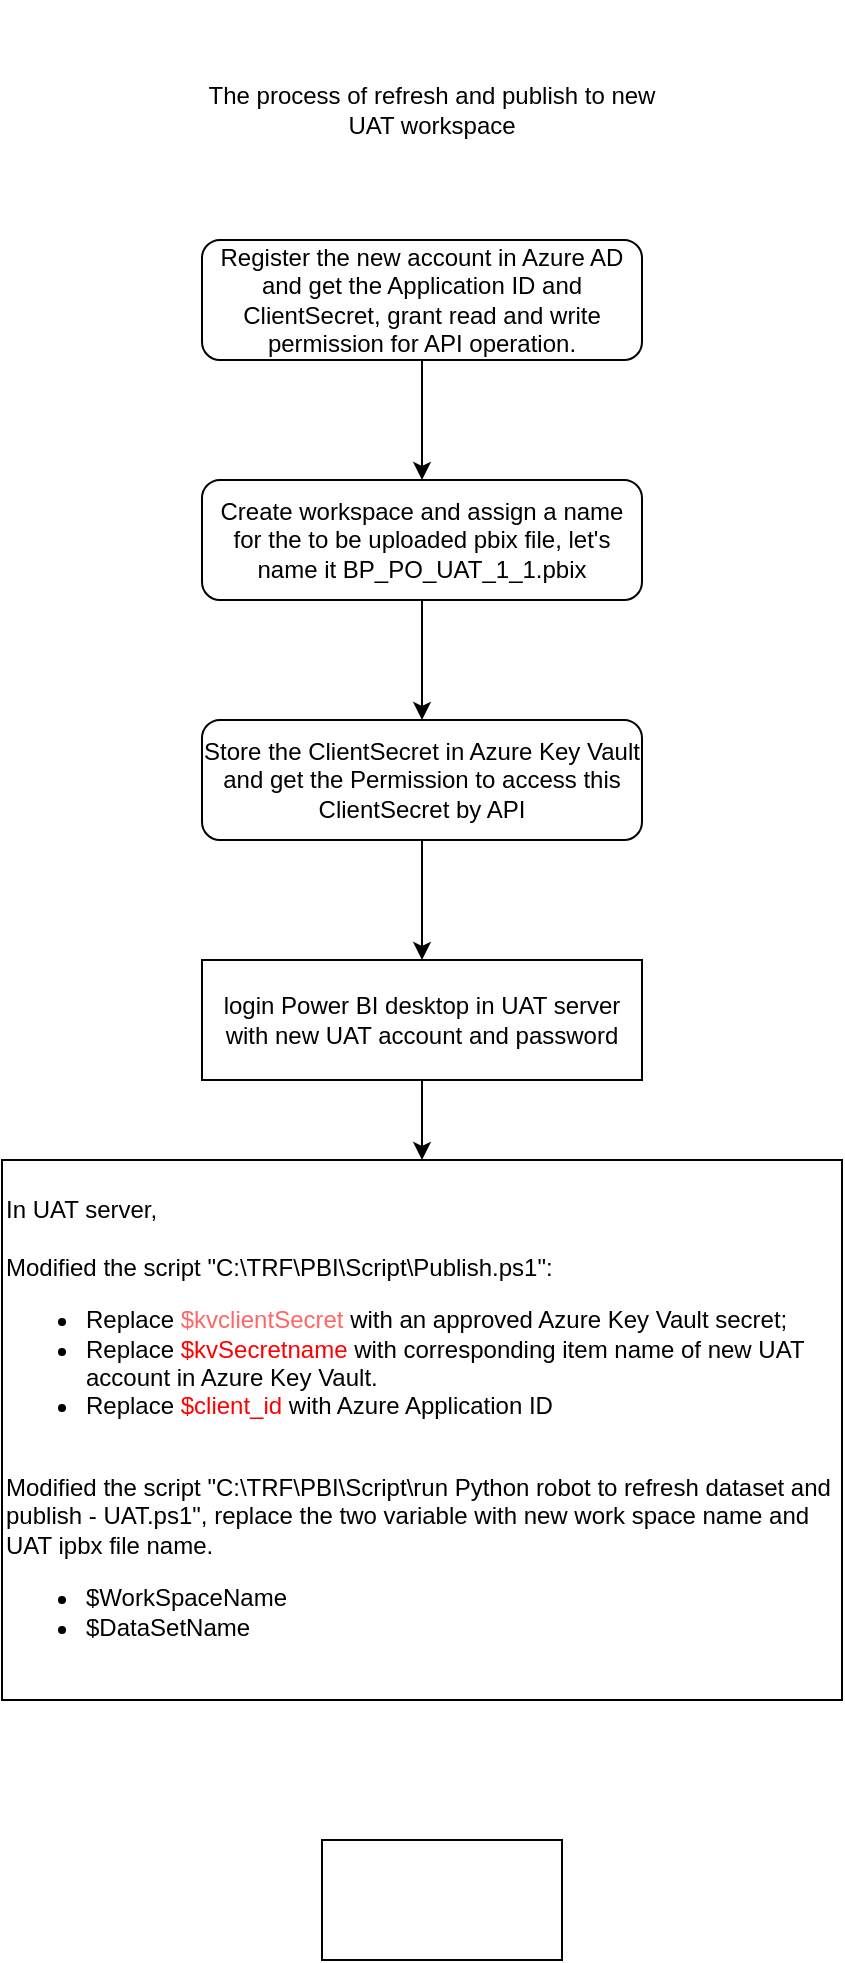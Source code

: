 <mxfile version="12.7.2" type="github">
  <diagram id="C5RBs43oDa-KdzZeNtuy" name="Page-1">
    <mxGraphModel dx="976" dy="588" grid="1" gridSize="10" guides="1" tooltips="1" connect="1" arrows="1" fold="1" page="1" pageScale="1" pageWidth="827" pageHeight="1169" math="0" shadow="0">
      <root>
        <mxCell id="WIyWlLk6GJQsqaUBKTNV-0" />
        <mxCell id="WIyWlLk6GJQsqaUBKTNV-1" parent="WIyWlLk6GJQsqaUBKTNV-0" />
        <mxCell id="N3jaICYzrcM6hiPtt7y6-3" value="The process of refresh and publish to new UAT workspace" style="text;html=1;strokeColor=none;fillColor=none;align=center;verticalAlign=middle;whiteSpace=wrap;rounded=0;" parent="WIyWlLk6GJQsqaUBKTNV-1" vertex="1">
          <mxGeometry x="260" y="10" width="250" height="110" as="geometry" />
        </mxCell>
        <mxCell id="5viADOfZp2H7_eaUKS3_-4" value="" style="edgeStyle=orthogonalEdgeStyle;rounded=0;orthogonalLoop=1;jettySize=auto;html=1;" edge="1" parent="WIyWlLk6GJQsqaUBKTNV-1" source="N3jaICYzrcM6hiPtt7y6-4" target="5viADOfZp2H7_eaUKS3_-3">
          <mxGeometry relative="1" as="geometry" />
        </mxCell>
        <mxCell id="N3jaICYzrcM6hiPtt7y6-4" value="login Power BI desktop in UAT server with new UAT account and password" style="rounded=0;whiteSpace=wrap;html=1;" parent="WIyWlLk6GJQsqaUBKTNV-1" vertex="1">
          <mxGeometry x="270" y="490" width="220" height="60" as="geometry" />
        </mxCell>
        <mxCell id="5viADOfZp2H7_eaUKS3_-3" value="In UAT server, &lt;br&gt;&lt;br&gt;Modified the script &quot;C:\TRF\PBI\Script\Publish.ps1&quot;:&lt;br&gt;&lt;ul&gt;&lt;li&gt;Replace&amp;nbsp;&lt;font color=&quot;#ff6666&quot;&gt;$kvclientSecret &lt;/font&gt;with an approved Azure Key Vault secret;&lt;/li&gt;&lt;li&gt;Replace&amp;nbsp;&lt;font color=&quot;#ff0000&quot;&gt;$kvSecretname&lt;/font&gt; with corresponding item name of new UAT account in Azure Key Vault.&lt;/li&gt;&lt;li&gt;Replace&lt;font color=&quot;#ff0000&quot;&gt; $client_id &lt;/font&gt;with Azure Application ID&lt;br&gt;&lt;br&gt;&lt;/li&gt;&lt;/ul&gt;&lt;div&gt;Modified the script&amp;nbsp;&quot;C:\TRF\PBI\Script\run Python robot to refresh dataset and publish - UAT.ps1&quot;, replace the two variable with new work space name and UAT ipbx file name.&lt;/div&gt;&lt;div&gt;&lt;ul&gt;&lt;li&gt;$WorkSpaceName&lt;/li&gt;&lt;li&gt;$DataSetName&lt;/li&gt;&lt;/ul&gt;&lt;/div&gt;" style="rounded=0;whiteSpace=wrap;html=1;align=left;" vertex="1" parent="WIyWlLk6GJQsqaUBKTNV-1">
          <mxGeometry x="170" y="590" width="420" height="270" as="geometry" />
        </mxCell>
        <mxCell id="5viADOfZp2H7_eaUKS3_-1" value="" style="edgeStyle=orthogonalEdgeStyle;rounded=0;orthogonalLoop=1;jettySize=auto;html=1;entryX=0.5;entryY=0;entryDx=0;entryDy=0;" edge="1" parent="WIyWlLk6GJQsqaUBKTNV-1" source="N3jaICYzrcM6hiPtt7y6-5" target="5viADOfZp2H7_eaUKS3_-9">
          <mxGeometry relative="1" as="geometry" />
        </mxCell>
        <mxCell id="N3jaICYzrcM6hiPtt7y6-5" value="Register the new account in Azure AD and get the Application ID&amp;nbsp;and ClientSecret, grant read and write permission for API operation." style="rounded=1;whiteSpace=wrap;html=1;" parent="WIyWlLk6GJQsqaUBKTNV-1" vertex="1">
          <mxGeometry x="270" y="130" width="220" height="60" as="geometry" />
        </mxCell>
        <mxCell id="5viADOfZp2H7_eaUKS3_-2" value="" style="edgeStyle=orthogonalEdgeStyle;rounded=0;orthogonalLoop=1;jettySize=auto;html=1;" edge="1" parent="WIyWlLk6GJQsqaUBKTNV-1" source="5viADOfZp2H7_eaUKS3_-0" target="N3jaICYzrcM6hiPtt7y6-4">
          <mxGeometry relative="1" as="geometry" />
        </mxCell>
        <mxCell id="5viADOfZp2H7_eaUKS3_-0" value="Store the ClientSecret in Azure Key Vault and get the Permission to access this ClientSecret by API" style="rounded=1;whiteSpace=wrap;html=1;" vertex="1" parent="WIyWlLk6GJQsqaUBKTNV-1">
          <mxGeometry x="270" y="370" width="220" height="60" as="geometry" />
        </mxCell>
        <mxCell id="5viADOfZp2H7_eaUKS3_-10" value="" style="edgeStyle=orthogonalEdgeStyle;rounded=0;orthogonalLoop=1;jettySize=auto;html=1;" edge="1" parent="WIyWlLk6GJQsqaUBKTNV-1" source="5viADOfZp2H7_eaUKS3_-9" target="5viADOfZp2H7_eaUKS3_-0">
          <mxGeometry relative="1" as="geometry" />
        </mxCell>
        <mxCell id="5viADOfZp2H7_eaUKS3_-9" value="Create workspace and assign a name for the to be uploaded pbix file, let&#39;s name it BP_PO_UAT_1_1.pbix" style="rounded=1;whiteSpace=wrap;html=1;" vertex="1" parent="WIyWlLk6GJQsqaUBKTNV-1">
          <mxGeometry x="270" y="250" width="220" height="60" as="geometry" />
        </mxCell>
        <mxCell id="5viADOfZp2H7_eaUKS3_-11" value="" style="rounded=0;whiteSpace=wrap;html=1;" vertex="1" parent="WIyWlLk6GJQsqaUBKTNV-1">
          <mxGeometry x="330" y="930" width="120" height="60" as="geometry" />
        </mxCell>
      </root>
    </mxGraphModel>
  </diagram>
</mxfile>
